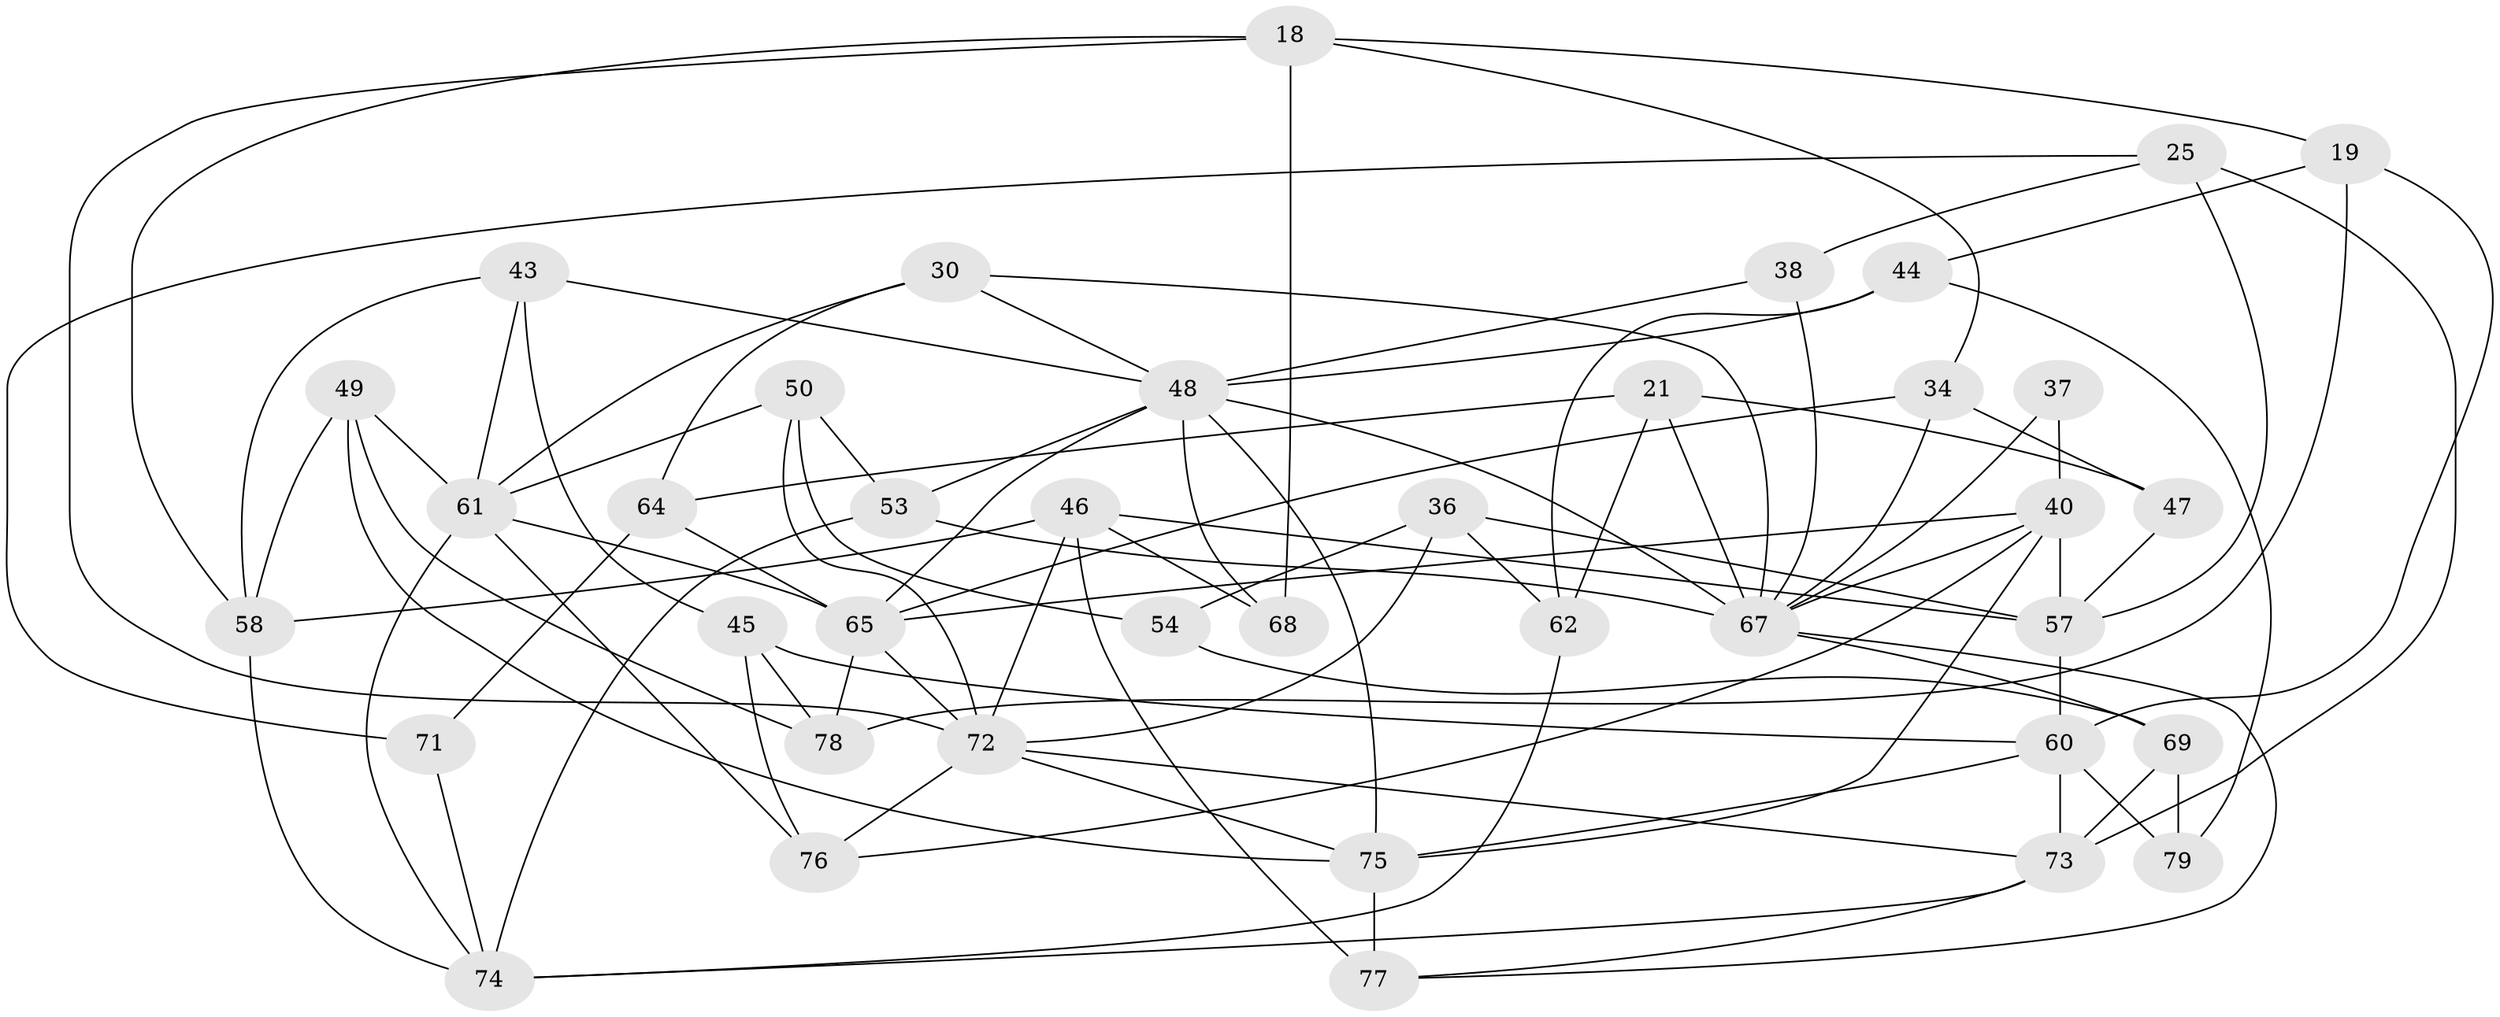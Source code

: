 // original degree distribution, {4: 1.0}
// Generated by graph-tools (version 1.1) at 2025/56/03/09/25 04:56:49]
// undirected, 39 vertices, 92 edges
graph export_dot {
graph [start="1"]
  node [color=gray90,style=filled];
  18 [super="+13"];
  19;
  21;
  25 [super="+24"];
  30;
  34 [super="+17"];
  36;
  37;
  38;
  40 [super="+3+10+39"];
  43;
  44;
  45;
  46 [super="+15+27"];
  47 [super="+33"];
  48 [super="+8+20+22"];
  49;
  50;
  53;
  54;
  57 [super="+14+41"];
  58 [super="+56"];
  60 [super="+5+52"];
  61 [super="+32"];
  62;
  64;
  65 [super="+1+26"];
  67 [super="+16+66"];
  68;
  69 [super="+12"];
  71;
  72 [super="+11+23+29"];
  73 [super="+9+31"];
  74 [super="+35+28"];
  75 [super="+63+55+51"];
  76 [super="+42"];
  77 [super="+70"];
  78;
  79;
  18 -- 34;
  18 -- 68 [weight=2];
  18 -- 19;
  18 -- 72;
  18 -- 58;
  19 -- 44;
  19 -- 78;
  19 -- 60;
  21 -- 64;
  21 -- 62;
  21 -- 47;
  21 -- 67;
  25 -- 38 [weight=2];
  25 -- 71;
  25 -- 57;
  25 -- 73 [weight=2];
  30 -- 64;
  30 -- 61;
  30 -- 67;
  30 -- 48;
  34 -- 47 [weight=2];
  34 -- 65;
  34 -- 67 [weight=2];
  36 -- 62;
  36 -- 54;
  36 -- 57;
  36 -- 72;
  37 -- 67 [weight=2];
  37 -- 40 [weight=2];
  38 -- 48;
  38 -- 67;
  40 -- 76 [weight=2];
  40 -- 65;
  40 -- 67 [weight=2];
  40 -- 57;
  40 -- 75 [weight=2];
  43 -- 45;
  43 -- 58;
  43 -- 61;
  43 -- 48;
  44 -- 62;
  44 -- 79;
  44 -- 48;
  45 -- 78;
  45 -- 76;
  45 -- 60;
  46 -- 57 [weight=2];
  46 -- 58 [weight=2];
  46 -- 68;
  46 -- 77 [weight=2];
  46 -- 72;
  47 -- 57 [weight=3];
  48 -- 68;
  48 -- 65;
  48 -- 67;
  48 -- 75 [weight=2];
  48 -- 53;
  49 -- 75;
  49 -- 61;
  49 -- 78;
  49 -- 58;
  50 -- 72;
  50 -- 54;
  50 -- 53;
  50 -- 61;
  53 -- 67;
  53 -- 74;
  54 -- 69 [weight=2];
  57 -- 60 [weight=2];
  58 -- 74;
  60 -- 79 [weight=2];
  60 -- 73;
  60 -- 75;
  61 -- 76 [weight=2];
  61 -- 65;
  61 -- 74;
  62 -- 74;
  64 -- 71;
  64 -- 65;
  65 -- 78;
  65 -- 72 [weight=2];
  67 -- 69 [weight=2];
  67 -- 77;
  69 -- 79;
  69 -- 73;
  71 -- 74 [weight=2];
  72 -- 73;
  72 -- 76;
  72 -- 75 [weight=2];
  73 -- 77;
  73 -- 74 [weight=2];
  75 -- 77 [weight=2];
}
